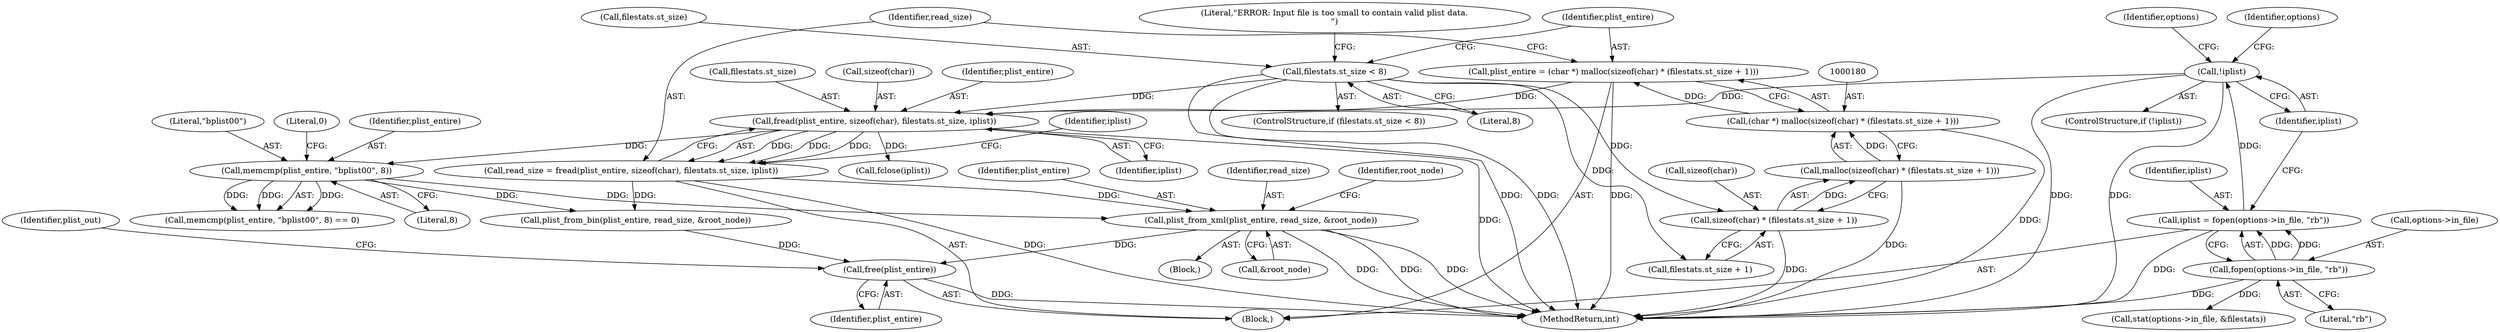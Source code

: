 digraph "0_libplist_7391a506352c009fe044dead7baad9e22dd279ee@pointer" {
"1000223" [label="(Call,plist_from_xml(plist_entire, read_size, &root_node))"];
"1000204" [label="(Call,memcmp(plist_entire, \"bplist00\", 8))"];
"1000192" [label="(Call,fread(plist_entire, sizeof(char), filestats.st_size, iplist))"];
"1000177" [label="(Call,plist_entire = (char *) malloc(sizeof(char) * (filestats.st_size + 1)))"];
"1000179" [label="(Call,(char *) malloc(sizeof(char) * (filestats.st_size + 1)))"];
"1000181" [label="(Call,malloc(sizeof(char) * (filestats.st_size + 1)))"];
"1000182" [label="(Call,sizeof(char) * (filestats.st_size + 1))"];
"1000166" [label="(Call,filestats.st_size < 8)"];
"1000152" [label="(Call,!iplist)"];
"1000144" [label="(Call,iplist = fopen(options->in_file, \"rb\"))"];
"1000146" [label="(Call,fopen(options->in_file, \"rb\"))"];
"1000190" [label="(Call,read_size = fread(plist_entire, sizeof(char), filestats.st_size, iplist))"];
"1000236" [label="(Call,free(plist_entire))"];
"1000182" [label="(Call,sizeof(char) * (filestats.st_size + 1))"];
"1000166" [label="(Call,filestats.st_size < 8)"];
"1000196" [label="(Call,filestats.st_size)"];
"1000224" [label="(Identifier,plist_entire)"];
"1000151" [label="(ControlStructure,if (!iplist))"];
"1000191" [label="(Identifier,read_size)"];
"1000177" [label="(Call,plist_entire = (char *) malloc(sizeof(char) * (filestats.st_size + 1)))"];
"1000223" [label="(Call,plist_from_xml(plist_entire, read_size, &root_node))"];
"1000194" [label="(Call,sizeof(char))"];
"1000167" [label="(Call,filestats.st_size)"];
"1000222" [label="(Block,)"];
"1000205" [label="(Identifier,plist_entire)"];
"1000225" [label="(Identifier,read_size)"];
"1000206" [label="(Literal,\"bplist00\")"];
"1000204" [label="(Call,memcmp(plist_entire, \"bplist00\", 8))"];
"1000210" [label="(Call,plist_from_bin(plist_entire, read_size, &root_node))"];
"1000165" [label="(ControlStructure,if (filestats.st_size < 8))"];
"1000190" [label="(Call,read_size = fread(plist_entire, sizeof(char), filestats.st_size, iplist))"];
"1000161" [label="(Identifier,options)"];
"1000156" [label="(Identifier,options)"];
"1000147" [label="(Call,options->in_file)"];
"1000203" [label="(Call,memcmp(plist_entire, \"bplist00\", 8) == 0)"];
"1000200" [label="(Call,fclose(iplist))"];
"1000146" [label="(Call,fopen(options->in_file, \"rb\"))"];
"1000183" [label="(Call,sizeof(char))"];
"1000237" [label="(Identifier,plist_entire)"];
"1000178" [label="(Identifier,plist_entire)"];
"1000229" [label="(Identifier,root_node)"];
"1000153" [label="(Identifier,iplist)"];
"1000207" [label="(Literal,8)"];
"1000159" [label="(Call,stat(options->in_file, &filestats))"];
"1000103" [label="(Block,)"];
"1000201" [label="(Identifier,iplist)"];
"1000226" [label="(Call,&root_node)"];
"1000179" [label="(Call,(char *) malloc(sizeof(char) * (filestats.st_size + 1)))"];
"1000288" [label="(MethodReturn,int)"];
"1000192" [label="(Call,fread(plist_entire, sizeof(char), filestats.st_size, iplist))"];
"1000152" [label="(Call,!iplist)"];
"1000170" [label="(Literal,8)"];
"1000173" [label="(Literal,\"ERROR: Input file is too small to contain valid plist data.\n\")"];
"1000145" [label="(Identifier,iplist)"];
"1000150" [label="(Literal,\"rb\")"];
"1000208" [label="(Literal,0)"];
"1000199" [label="(Identifier,iplist)"];
"1000193" [label="(Identifier,plist_entire)"];
"1000236" [label="(Call,free(plist_entire))"];
"1000185" [label="(Call,filestats.st_size + 1)"];
"1000239" [label="(Identifier,plist_out)"];
"1000181" [label="(Call,malloc(sizeof(char) * (filestats.st_size + 1)))"];
"1000144" [label="(Call,iplist = fopen(options->in_file, \"rb\"))"];
"1000223" -> "1000222"  [label="AST: "];
"1000223" -> "1000226"  [label="CFG: "];
"1000224" -> "1000223"  [label="AST: "];
"1000225" -> "1000223"  [label="AST: "];
"1000226" -> "1000223"  [label="AST: "];
"1000229" -> "1000223"  [label="CFG: "];
"1000223" -> "1000288"  [label="DDG: "];
"1000223" -> "1000288"  [label="DDG: "];
"1000223" -> "1000288"  [label="DDG: "];
"1000204" -> "1000223"  [label="DDG: "];
"1000190" -> "1000223"  [label="DDG: "];
"1000223" -> "1000236"  [label="DDG: "];
"1000204" -> "1000203"  [label="AST: "];
"1000204" -> "1000207"  [label="CFG: "];
"1000205" -> "1000204"  [label="AST: "];
"1000206" -> "1000204"  [label="AST: "];
"1000207" -> "1000204"  [label="AST: "];
"1000208" -> "1000204"  [label="CFG: "];
"1000204" -> "1000203"  [label="DDG: "];
"1000204" -> "1000203"  [label="DDG: "];
"1000204" -> "1000203"  [label="DDG: "];
"1000192" -> "1000204"  [label="DDG: "];
"1000204" -> "1000210"  [label="DDG: "];
"1000192" -> "1000190"  [label="AST: "];
"1000192" -> "1000199"  [label="CFG: "];
"1000193" -> "1000192"  [label="AST: "];
"1000194" -> "1000192"  [label="AST: "];
"1000196" -> "1000192"  [label="AST: "];
"1000199" -> "1000192"  [label="AST: "];
"1000190" -> "1000192"  [label="CFG: "];
"1000192" -> "1000288"  [label="DDG: "];
"1000192" -> "1000190"  [label="DDG: "];
"1000192" -> "1000190"  [label="DDG: "];
"1000192" -> "1000190"  [label="DDG: "];
"1000177" -> "1000192"  [label="DDG: "];
"1000166" -> "1000192"  [label="DDG: "];
"1000152" -> "1000192"  [label="DDG: "];
"1000192" -> "1000200"  [label="DDG: "];
"1000177" -> "1000103"  [label="AST: "];
"1000177" -> "1000179"  [label="CFG: "];
"1000178" -> "1000177"  [label="AST: "];
"1000179" -> "1000177"  [label="AST: "];
"1000191" -> "1000177"  [label="CFG: "];
"1000177" -> "1000288"  [label="DDG: "];
"1000179" -> "1000177"  [label="DDG: "];
"1000179" -> "1000181"  [label="CFG: "];
"1000180" -> "1000179"  [label="AST: "];
"1000181" -> "1000179"  [label="AST: "];
"1000179" -> "1000288"  [label="DDG: "];
"1000181" -> "1000179"  [label="DDG: "];
"1000181" -> "1000182"  [label="CFG: "];
"1000182" -> "1000181"  [label="AST: "];
"1000181" -> "1000288"  [label="DDG: "];
"1000182" -> "1000181"  [label="DDG: "];
"1000182" -> "1000185"  [label="CFG: "];
"1000183" -> "1000182"  [label="AST: "];
"1000185" -> "1000182"  [label="AST: "];
"1000182" -> "1000288"  [label="DDG: "];
"1000166" -> "1000182"  [label="DDG: "];
"1000166" -> "1000165"  [label="AST: "];
"1000166" -> "1000170"  [label="CFG: "];
"1000167" -> "1000166"  [label="AST: "];
"1000170" -> "1000166"  [label="AST: "];
"1000173" -> "1000166"  [label="CFG: "];
"1000178" -> "1000166"  [label="CFG: "];
"1000166" -> "1000288"  [label="DDG: "];
"1000166" -> "1000288"  [label="DDG: "];
"1000166" -> "1000185"  [label="DDG: "];
"1000152" -> "1000151"  [label="AST: "];
"1000152" -> "1000153"  [label="CFG: "];
"1000153" -> "1000152"  [label="AST: "];
"1000156" -> "1000152"  [label="CFG: "];
"1000161" -> "1000152"  [label="CFG: "];
"1000152" -> "1000288"  [label="DDG: "];
"1000152" -> "1000288"  [label="DDG: "];
"1000144" -> "1000152"  [label="DDG: "];
"1000144" -> "1000103"  [label="AST: "];
"1000144" -> "1000146"  [label="CFG: "];
"1000145" -> "1000144"  [label="AST: "];
"1000146" -> "1000144"  [label="AST: "];
"1000153" -> "1000144"  [label="CFG: "];
"1000144" -> "1000288"  [label="DDG: "];
"1000146" -> "1000144"  [label="DDG: "];
"1000146" -> "1000144"  [label="DDG: "];
"1000146" -> "1000150"  [label="CFG: "];
"1000147" -> "1000146"  [label="AST: "];
"1000150" -> "1000146"  [label="AST: "];
"1000146" -> "1000288"  [label="DDG: "];
"1000146" -> "1000159"  [label="DDG: "];
"1000190" -> "1000103"  [label="AST: "];
"1000191" -> "1000190"  [label="AST: "];
"1000201" -> "1000190"  [label="CFG: "];
"1000190" -> "1000288"  [label="DDG: "];
"1000190" -> "1000210"  [label="DDG: "];
"1000236" -> "1000103"  [label="AST: "];
"1000236" -> "1000237"  [label="CFG: "];
"1000237" -> "1000236"  [label="AST: "];
"1000239" -> "1000236"  [label="CFG: "];
"1000236" -> "1000288"  [label="DDG: "];
"1000210" -> "1000236"  [label="DDG: "];
}
